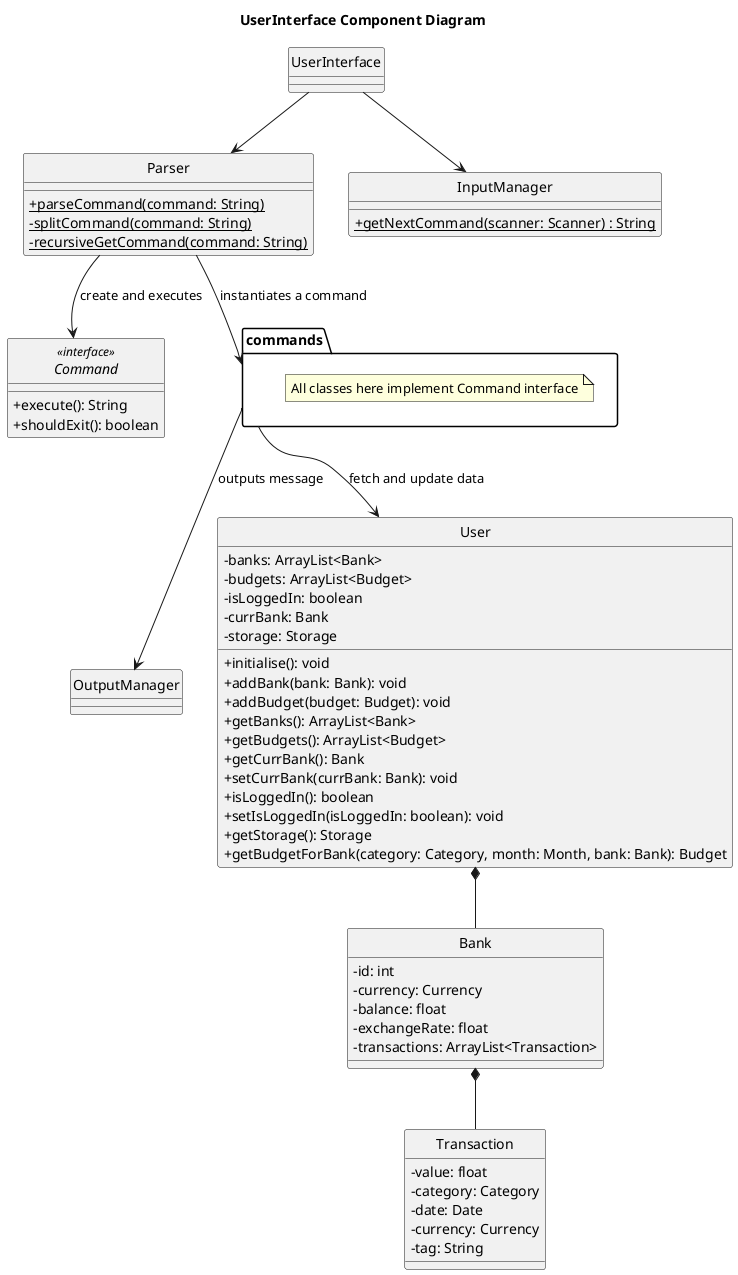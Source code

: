 @startuml
'https://plantuml.com/class-diagram
hide circle

title UserInterface Component Diagram


skinparam classAttributeIconSize 0

class UserInterface
class Parser {
    + {static} parseCommand(command: String)
    - {static} splitCommand(command: String)
    - {static} recursiveGetCommand(command: String)
}
class OutputManager
class User {
    - banks: ArrayList<Bank>
    - budgets: ArrayList<Budget>
    - isLoggedIn: boolean
    - currBank: Bank
    - storage: Storage
    + initialise(): void
    + addBank(bank: Bank): void
    + addBudget(budget: Budget): void
    + getBanks(): ArrayList<Bank>
    + getBudgets(): ArrayList<Budget>
    + getCurrBank(): Bank
    + setCurrBank(currBank: Bank): void
    + isLoggedIn(): boolean
    + setIsLoggedIn(isLoggedIn: boolean): void
    + getStorage(): Storage
    + getBudgetForBank(category: Category, month: Month, bank: Bank): Budget
}
class InputManager {
    + {static} getNextCommand(scanner: Scanner) : String
}
interface Command <<interface>> {
    + execute(): String
    + shouldExit(): boolean
}
class Transaction {
    -value: float
    -category: Category
    -date: Date
    -currency: Currency
    -tag: String
}
class Bank {
    -id: int
    -currency: Currency
    -balance: float
    -exchangeRate: float
    -transactions: ArrayList<Transaction>
}

package commands <<Folder>> {
    note "All classes here implement Command interface" as N
}

UserInterface --> InputManager
UserInterface --> Parser

Parser --> commands : instantiates a command
Parser --> Command : create and executes
commands --> User : fetch and update data
commands --> OutputManager: outputs message

User *-- Bank
Bank *-- Transaction

@enduml
